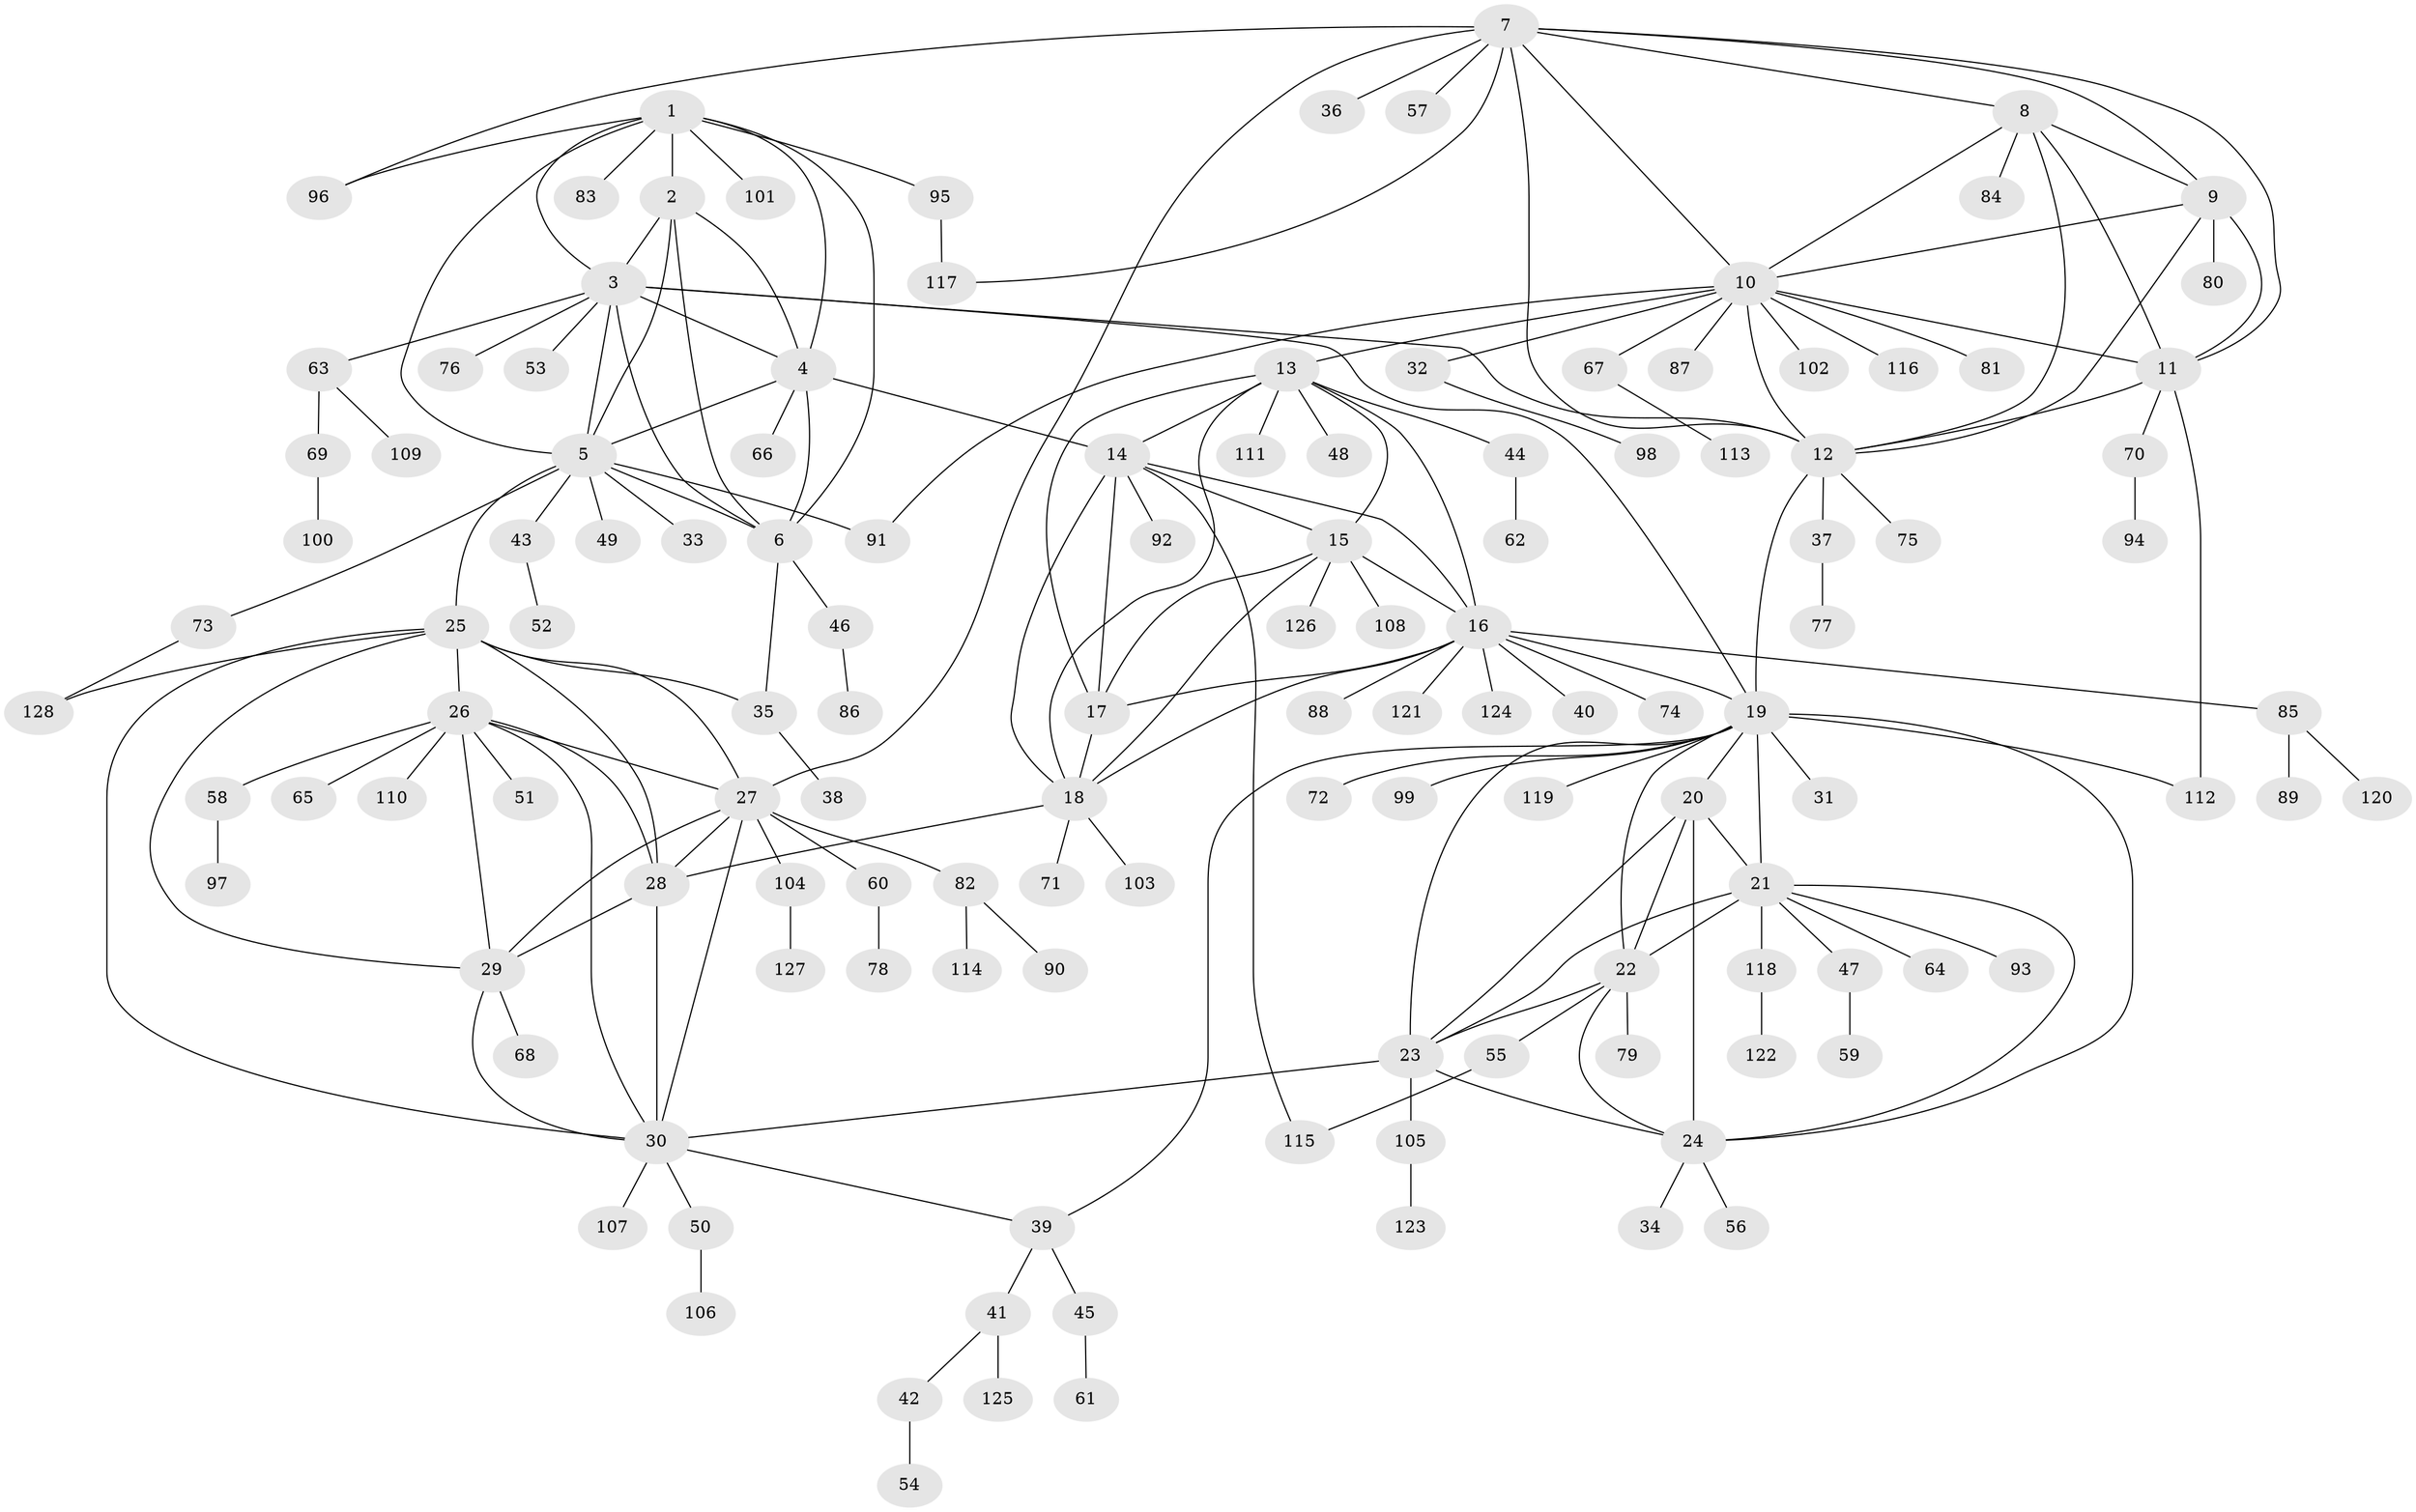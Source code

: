 // coarse degree distribution, {11: 0.011235955056179775, 8: 0.033707865168539325, 6: 0.02247191011235955, 4: 0.0449438202247191, 15: 0.02247191011235955, 13: 0.011235955056179775, 10: 0.011235955056179775, 9: 0.011235955056179775, 1: 0.6629213483146067, 2: 0.16853932584269662}
// Generated by graph-tools (version 1.1) at 2025/58/03/04/25 21:58:46]
// undirected, 128 vertices, 191 edges
graph export_dot {
graph [start="1"]
  node [color=gray90,style=filled];
  1;
  2;
  3;
  4;
  5;
  6;
  7;
  8;
  9;
  10;
  11;
  12;
  13;
  14;
  15;
  16;
  17;
  18;
  19;
  20;
  21;
  22;
  23;
  24;
  25;
  26;
  27;
  28;
  29;
  30;
  31;
  32;
  33;
  34;
  35;
  36;
  37;
  38;
  39;
  40;
  41;
  42;
  43;
  44;
  45;
  46;
  47;
  48;
  49;
  50;
  51;
  52;
  53;
  54;
  55;
  56;
  57;
  58;
  59;
  60;
  61;
  62;
  63;
  64;
  65;
  66;
  67;
  68;
  69;
  70;
  71;
  72;
  73;
  74;
  75;
  76;
  77;
  78;
  79;
  80;
  81;
  82;
  83;
  84;
  85;
  86;
  87;
  88;
  89;
  90;
  91;
  92;
  93;
  94;
  95;
  96;
  97;
  98;
  99;
  100;
  101;
  102;
  103;
  104;
  105;
  106;
  107;
  108;
  109;
  110;
  111;
  112;
  113;
  114;
  115;
  116;
  117;
  118;
  119;
  120;
  121;
  122;
  123;
  124;
  125;
  126;
  127;
  128;
  1 -- 2;
  1 -- 3;
  1 -- 4;
  1 -- 5;
  1 -- 6;
  1 -- 83;
  1 -- 95;
  1 -- 96;
  1 -- 101;
  2 -- 3;
  2 -- 4;
  2 -- 5;
  2 -- 6;
  3 -- 4;
  3 -- 5;
  3 -- 6;
  3 -- 12;
  3 -- 19;
  3 -- 53;
  3 -- 63;
  3 -- 76;
  4 -- 5;
  4 -- 6;
  4 -- 14;
  4 -- 66;
  5 -- 6;
  5 -- 25;
  5 -- 33;
  5 -- 43;
  5 -- 49;
  5 -- 73;
  5 -- 91;
  6 -- 35;
  6 -- 46;
  7 -- 8;
  7 -- 9;
  7 -- 10;
  7 -- 11;
  7 -- 12;
  7 -- 27;
  7 -- 36;
  7 -- 57;
  7 -- 96;
  7 -- 117;
  8 -- 9;
  8 -- 10;
  8 -- 11;
  8 -- 12;
  8 -- 84;
  9 -- 10;
  9 -- 11;
  9 -- 12;
  9 -- 80;
  10 -- 11;
  10 -- 12;
  10 -- 13;
  10 -- 32;
  10 -- 67;
  10 -- 81;
  10 -- 87;
  10 -- 91;
  10 -- 102;
  10 -- 116;
  11 -- 12;
  11 -- 70;
  11 -- 112;
  12 -- 19;
  12 -- 37;
  12 -- 75;
  13 -- 14;
  13 -- 15;
  13 -- 16;
  13 -- 17;
  13 -- 18;
  13 -- 44;
  13 -- 48;
  13 -- 111;
  14 -- 15;
  14 -- 16;
  14 -- 17;
  14 -- 18;
  14 -- 92;
  14 -- 115;
  15 -- 16;
  15 -- 17;
  15 -- 18;
  15 -- 108;
  15 -- 126;
  16 -- 17;
  16 -- 18;
  16 -- 19;
  16 -- 40;
  16 -- 74;
  16 -- 85;
  16 -- 88;
  16 -- 121;
  16 -- 124;
  17 -- 18;
  18 -- 28;
  18 -- 71;
  18 -- 103;
  19 -- 20;
  19 -- 21;
  19 -- 22;
  19 -- 23;
  19 -- 24;
  19 -- 31;
  19 -- 39;
  19 -- 72;
  19 -- 99;
  19 -- 112;
  19 -- 119;
  20 -- 21;
  20 -- 22;
  20 -- 23;
  20 -- 24;
  21 -- 22;
  21 -- 23;
  21 -- 24;
  21 -- 47;
  21 -- 64;
  21 -- 93;
  21 -- 118;
  22 -- 23;
  22 -- 24;
  22 -- 55;
  22 -- 79;
  23 -- 24;
  23 -- 30;
  23 -- 105;
  24 -- 34;
  24 -- 56;
  25 -- 26;
  25 -- 27;
  25 -- 28;
  25 -- 29;
  25 -- 30;
  25 -- 35;
  25 -- 128;
  26 -- 27;
  26 -- 28;
  26 -- 29;
  26 -- 30;
  26 -- 51;
  26 -- 58;
  26 -- 65;
  26 -- 110;
  27 -- 28;
  27 -- 29;
  27 -- 30;
  27 -- 60;
  27 -- 82;
  27 -- 104;
  28 -- 29;
  28 -- 30;
  29 -- 30;
  29 -- 68;
  30 -- 39;
  30 -- 50;
  30 -- 107;
  32 -- 98;
  35 -- 38;
  37 -- 77;
  39 -- 41;
  39 -- 45;
  41 -- 42;
  41 -- 125;
  42 -- 54;
  43 -- 52;
  44 -- 62;
  45 -- 61;
  46 -- 86;
  47 -- 59;
  50 -- 106;
  55 -- 115;
  58 -- 97;
  60 -- 78;
  63 -- 69;
  63 -- 109;
  67 -- 113;
  69 -- 100;
  70 -- 94;
  73 -- 128;
  82 -- 90;
  82 -- 114;
  85 -- 89;
  85 -- 120;
  95 -- 117;
  104 -- 127;
  105 -- 123;
  118 -- 122;
}
